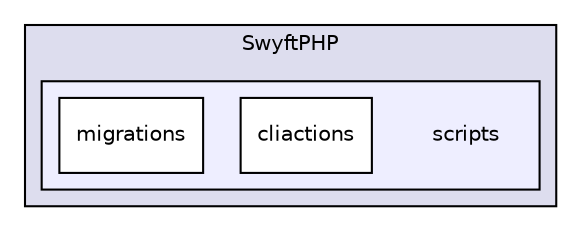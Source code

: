 digraph G {
  compound=true
  node [ fontsize="10", fontname="Helvetica"];
  edge [ labelfontsize="10", labelfontname="Helvetica"];
  subgraph clusterdir_81fb486f4ffc003caba274bfbae067e9 {
    graph [ bgcolor="#ddddee", pencolor="black", label="SwyftPHP" fontname="Helvetica", fontsize="10", URL="dir_81fb486f4ffc003caba274bfbae067e9.html"]
  subgraph clusterdir_e4f25c776a14e841cd650b4520cb7443 {
    graph [ bgcolor="#eeeeff", pencolor="black", label="" URL="dir_e4f25c776a14e841cd650b4520cb7443.html"];
    dir_e4f25c776a14e841cd650b4520cb7443 [shape=plaintext label="scripts"];
    dir_94389ab6df044da39210330e6cf9ef70 [shape=box label="cliactions" color="black" fillcolor="white" style="filled" URL="dir_94389ab6df044da39210330e6cf9ef70.html"];
    dir_92006bd676f1570691a10554d04f413c [shape=box label="migrations" color="black" fillcolor="white" style="filled" URL="dir_92006bd676f1570691a10554d04f413c.html"];
  }
  }
}
